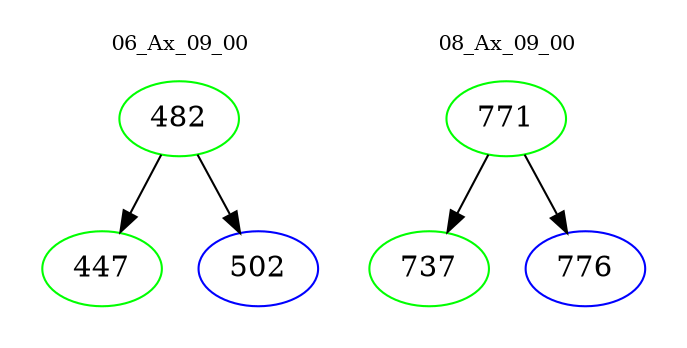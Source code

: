 digraph{
subgraph cluster_0 {
color = white
label = "06_Ax_09_00";
fontsize=10;
T0_482 [label="482", color="green"]
T0_482 -> T0_447 [color="black"]
T0_447 [label="447", color="green"]
T0_482 -> T0_502 [color="black"]
T0_502 [label="502", color="blue"]
}
subgraph cluster_1 {
color = white
label = "08_Ax_09_00";
fontsize=10;
T1_771 [label="771", color="green"]
T1_771 -> T1_737 [color="black"]
T1_737 [label="737", color="green"]
T1_771 -> T1_776 [color="black"]
T1_776 [label="776", color="blue"]
}
}
